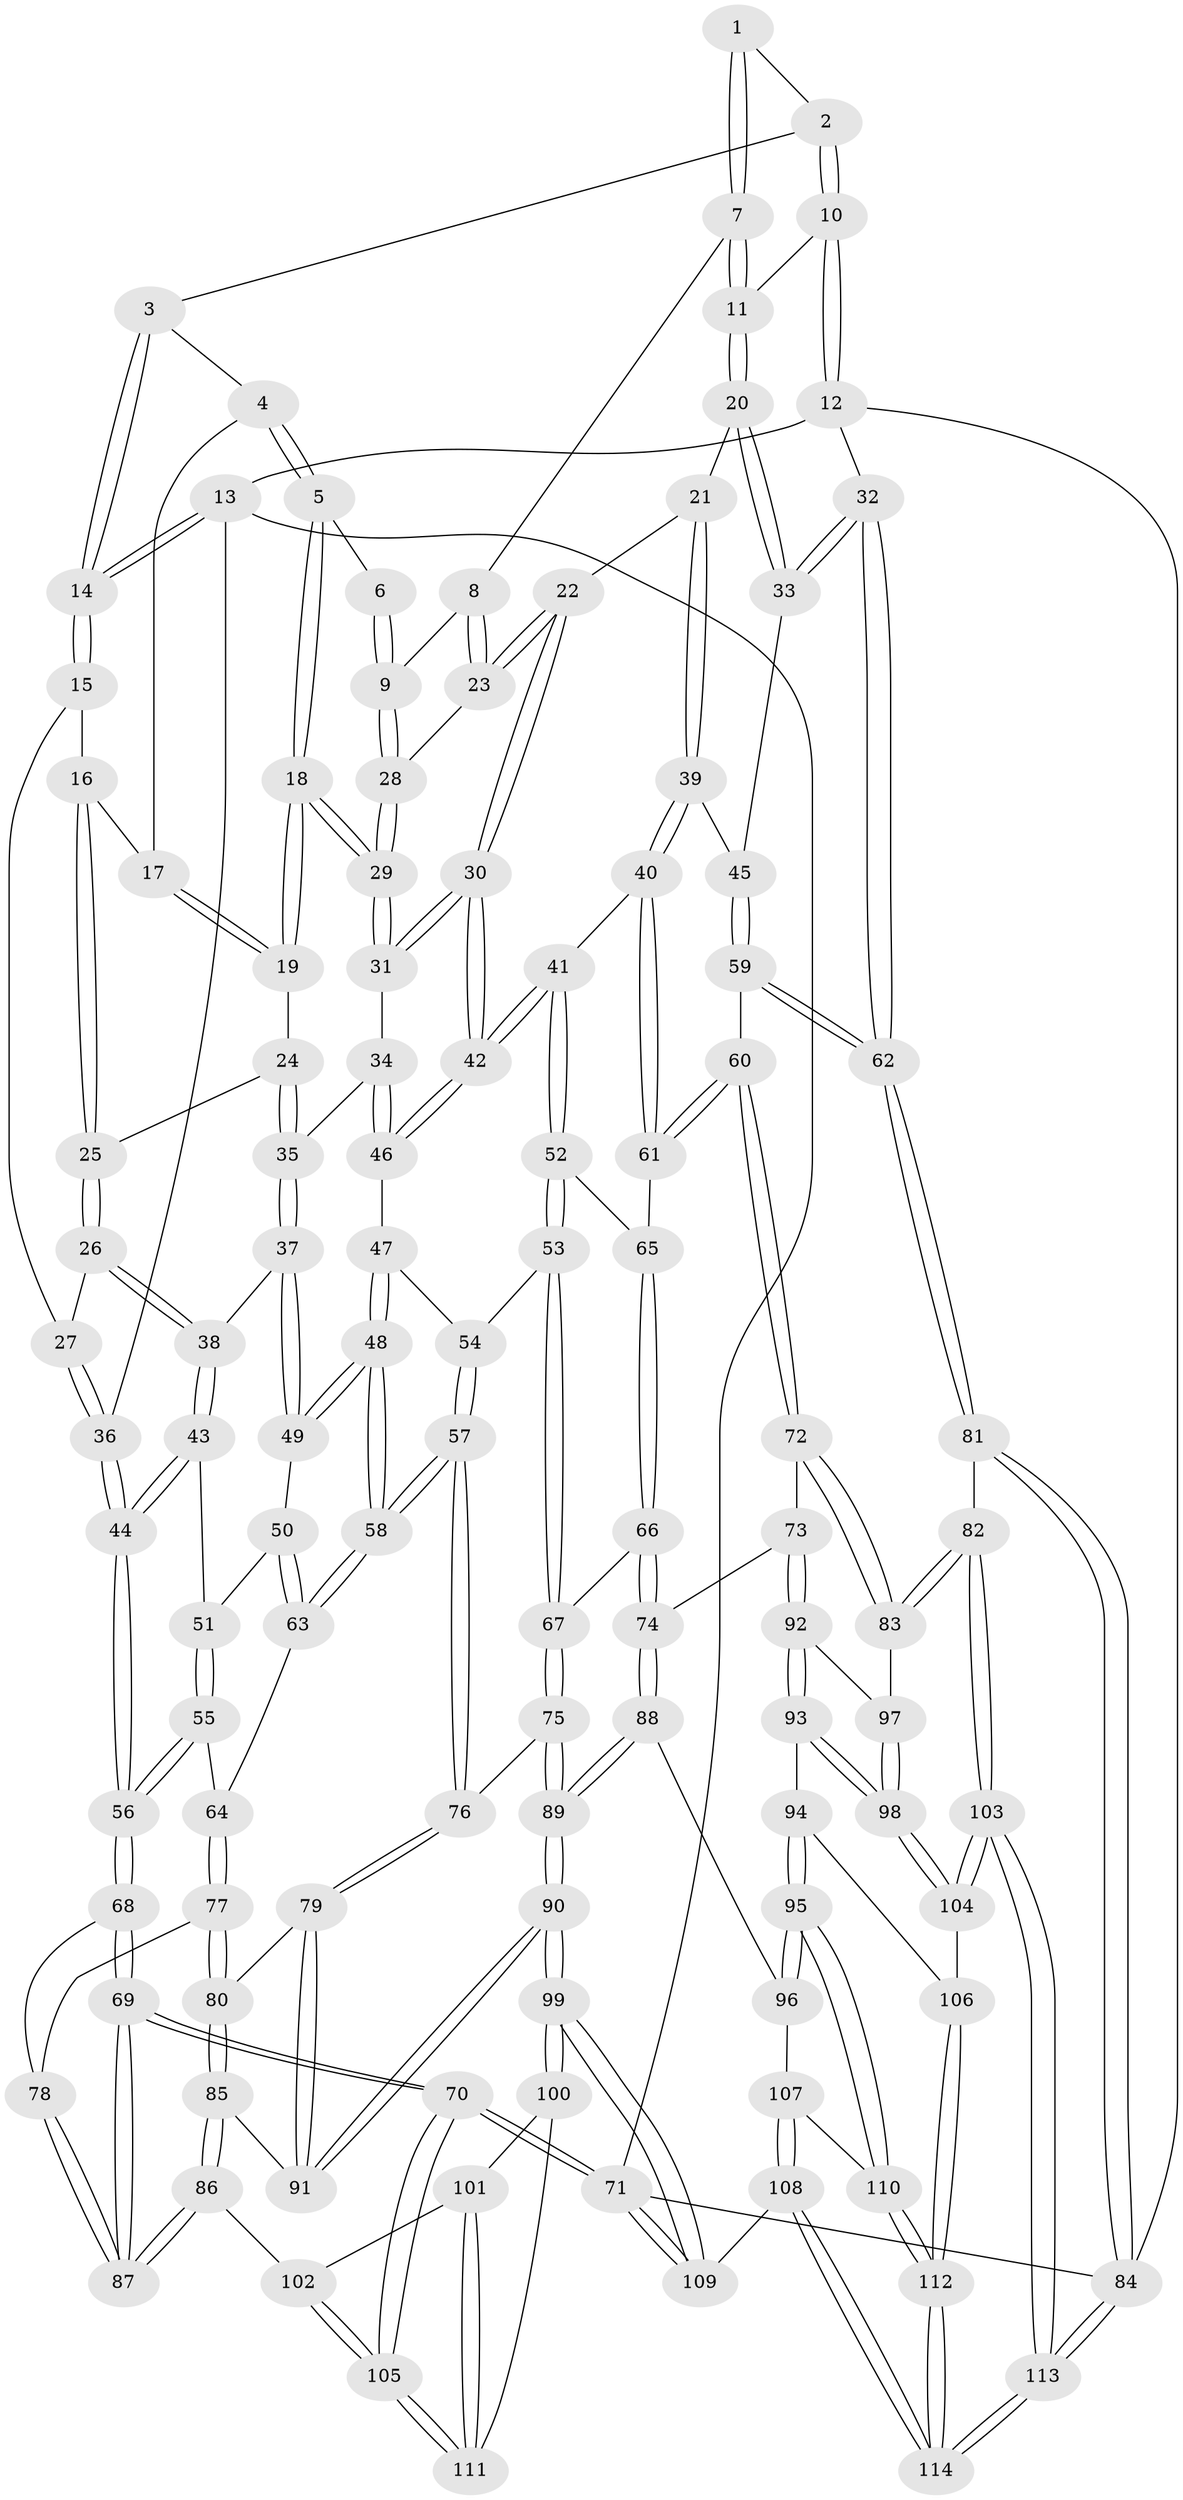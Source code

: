 // Generated by graph-tools (version 1.1) at 2025/11/02/27/25 16:11:55]
// undirected, 114 vertices, 282 edges
graph export_dot {
graph [start="1"]
  node [color=gray90,style=filled];
  1 [pos="+0.68764747927118+0"];
  2 [pos="+0.7410617614183848+0"];
  3 [pos="+0.3996654157004618+0"];
  4 [pos="+0.3995534376683732+0"];
  5 [pos="+0.491719942052711+0.0496614492186345"];
  6 [pos="+0.6768361698491405+0"];
  7 [pos="+0.7108824114624274+0.04688421186142495"];
  8 [pos="+0.688431584529111+0.09032766058509763"];
  9 [pos="+0.591237498831037+0.09413188579467682"];
  10 [pos="+1+0"];
  11 [pos="+0.8008504387106231+0.11742756720062468"];
  12 [pos="+1+0"];
  13 [pos="+0+0"];
  14 [pos="+0+0"];
  15 [pos="+0.0034524796805072188+0"];
  16 [pos="+0.14736412222446996+0.05999167908816085"];
  17 [pos="+0.31823150230466735+0"];
  18 [pos="+0.5089427065731484+0.10952605221563876"];
  19 [pos="+0.30196061192888857+0.11803048479253159"];
  20 [pos="+0.8070112944007386+0.18567305586894586"];
  21 [pos="+0.7527464386866306+0.1859505458723136"];
  22 [pos="+0.7215825520007988+0.17650390097042012"];
  23 [pos="+0.6997342030209377+0.13946585286939023"];
  24 [pos="+0.30031136064554476+0.12090274825063282"];
  25 [pos="+0.1919878061908203+0.14563125459682275"];
  26 [pos="+0.1612214705930148+0.2046696339169233"];
  27 [pos="+0.09471230350412695+0.17215808650118075"];
  28 [pos="+0.5895729663809766+0.09540975618156829"];
  29 [pos="+0.5227132896444019+0.13033653845897433"];
  30 [pos="+0.551157213961709+0.21026463463635586"];
  31 [pos="+0.5247550914563482+0.16491215998370487"];
  32 [pos="+1+0.20038193962488987"];
  33 [pos="+0.8741691926532231+0.24263701718199712"];
  34 [pos="+0.35874644611487216+0.22933357905755547"];
  35 [pos="+0.3475865433719746+0.22708404071772265"];
  36 [pos="+0+0.18049944105478402"];
  37 [pos="+0.27408305754623735+0.29526869660909405"];
  38 [pos="+0.1603423803564558+0.2477827704593311"];
  39 [pos="+0.64346196554207+0.32452518344931963"];
  40 [pos="+0.6192510567975632+0.3328010304223348"];
  41 [pos="+0.5700807912717359+0.32452661507474106"];
  42 [pos="+0.561986681597408+0.31223960021734337"];
  43 [pos="+0.11393014892426272+0.2950192177336962"];
  44 [pos="+0+0.32998577231614074"];
  45 [pos="+0.826587233955192+0.32014865388160296"];
  46 [pos="+0.42246139392467663+0.3285639440696862"];
  47 [pos="+0.4086416035006848+0.3454063187665027"];
  48 [pos="+0.34249484755527965+0.37911972623344076"];
  49 [pos="+0.2795378182001136+0.32015423269679294"];
  50 [pos="+0.22992353992711081+0.38955273186159306"];
  51 [pos="+0.12251919041132758+0.3181223779779743"];
  52 [pos="+0.5483162600080442+0.40493108520151244"];
  53 [pos="+0.5116822990886348+0.48077268012158214"];
  54 [pos="+0.4247208582025871+0.3888336828484477"];
  55 [pos="+0.1381201194617061+0.4590595807521415"];
  56 [pos="+0+0.4040439082263343"];
  57 [pos="+0.3522575720064222+0.5236084044014567"];
  58 [pos="+0.3376995020750811+0.5104534264739217"];
  59 [pos="+0.8082231169170817+0.48151040084616714"];
  60 [pos="+0.7938167878733471+0.48929978312967004"];
  61 [pos="+0.7255116684908085+0.45752047396838474"];
  62 [pos="+1+0.5858459345185972"];
  63 [pos="+0.21307537111176844+0.4846445042380725"];
  64 [pos="+0.17504350688166667+0.49533559227049045"];
  65 [pos="+0.6598816006023073+0.4724239464917816"];
  66 [pos="+0.5447884059021563+0.5789685465358781"];
  67 [pos="+0.489120407316554+0.5587761034075528"];
  68 [pos="+0+0.4366223477361313"];
  69 [pos="+0+0.7649428493320477"];
  70 [pos="+0+1"];
  71 [pos="+0+1"];
  72 [pos="+0.7225462644868241+0.6217903815103429"];
  73 [pos="+0.6776025093946048+0.6579928833909252"];
  74 [pos="+0.6760226915136648+0.6580752658800162"];
  75 [pos="+0.43723170519241183+0.578556580695151"];
  76 [pos="+0.3987450005001813+0.5724315909648455"];
  77 [pos="+0.13555049841034655+0.5774985066615183"];
  78 [pos="+0.11100709850186986+0.5811136813486808"];
  79 [pos="+0.3004485969287632+0.6642661157776483"];
  80 [pos="+0.1660953807746413+0.6347914988274576"];
  81 [pos="+1+0.6235909683734033"];
  82 [pos="+1+0.6948018911254639"];
  83 [pos="+0.9619664465951179+0.7059001085161067"];
  84 [pos="+1+1"];
  85 [pos="+0.13020063551511507+0.753696004025022"];
  86 [pos="+0.12167215508337922+0.7653910619187132"];
  87 [pos="+0+0.7318663592575919"];
  88 [pos="+0.5766127804153914+0.7996085783272351"];
  89 [pos="+0.46672811680825727+0.8293290421787243"];
  90 [pos="+0.35565068499280117+0.9728688915181836"];
  91 [pos="+0.29150862762215746+0.7255701891187387"];
  92 [pos="+0.7415629034627188+0.7519432477377073"];
  93 [pos="+0.7410165767263891+0.7716860803348029"];
  94 [pos="+0.7272626604422135+0.8326090727019477"];
  95 [pos="+0.68073038666598+0.879376281938693"];
  96 [pos="+0.5780051807364666+0.8009860837797066"];
  97 [pos="+0.8564619676074341+0.765474133128759"];
  98 [pos="+0.8378795675555272+0.860379789862699"];
  99 [pos="+0.35487650172464347+0.975076231008207"];
  100 [pos="+0.23739289032728117+0.9145661382360716"];
  101 [pos="+0.15539260736802507+0.8234056318944812"];
  102 [pos="+0.12985336415580062+0.7846214327286161"];
  103 [pos="+0.9076780918339719+0.9188940686504692"];
  104 [pos="+0.8385526778611313+0.8706784559543518"];
  105 [pos="+0+0.9599951551566253"];
  106 [pos="+0.8019231814697708+0.8810333603895226"];
  107 [pos="+0.59762618243426+0.8923582838902985"];
  108 [pos="+0.41160764778675835+1"];
  109 [pos="+0.38825723635305964+1"];
  110 [pos="+0.6837389062768658+0.9696051036517473"];
  111 [pos="+0+0.9573152572031196"];
  112 [pos="+0.6917944852337896+1"];
  113 [pos="+1+1"];
  114 [pos="+0.6714767946029413+1"];
  1 -- 2;
  1 -- 7;
  1 -- 7;
  2 -- 3;
  2 -- 10;
  2 -- 10;
  3 -- 4;
  3 -- 14;
  3 -- 14;
  4 -- 5;
  4 -- 5;
  4 -- 17;
  5 -- 6;
  5 -- 18;
  5 -- 18;
  6 -- 9;
  6 -- 9;
  7 -- 8;
  7 -- 11;
  7 -- 11;
  8 -- 9;
  8 -- 23;
  8 -- 23;
  9 -- 28;
  9 -- 28;
  10 -- 11;
  10 -- 12;
  10 -- 12;
  11 -- 20;
  11 -- 20;
  12 -- 13;
  12 -- 32;
  12 -- 84;
  13 -- 14;
  13 -- 14;
  13 -- 36;
  13 -- 71;
  14 -- 15;
  14 -- 15;
  15 -- 16;
  15 -- 27;
  16 -- 17;
  16 -- 25;
  16 -- 25;
  17 -- 19;
  17 -- 19;
  18 -- 19;
  18 -- 19;
  18 -- 29;
  18 -- 29;
  19 -- 24;
  20 -- 21;
  20 -- 33;
  20 -- 33;
  21 -- 22;
  21 -- 39;
  21 -- 39;
  22 -- 23;
  22 -- 23;
  22 -- 30;
  22 -- 30;
  23 -- 28;
  24 -- 25;
  24 -- 35;
  24 -- 35;
  25 -- 26;
  25 -- 26;
  26 -- 27;
  26 -- 38;
  26 -- 38;
  27 -- 36;
  27 -- 36;
  28 -- 29;
  28 -- 29;
  29 -- 31;
  29 -- 31;
  30 -- 31;
  30 -- 31;
  30 -- 42;
  30 -- 42;
  31 -- 34;
  32 -- 33;
  32 -- 33;
  32 -- 62;
  32 -- 62;
  33 -- 45;
  34 -- 35;
  34 -- 46;
  34 -- 46;
  35 -- 37;
  35 -- 37;
  36 -- 44;
  36 -- 44;
  37 -- 38;
  37 -- 49;
  37 -- 49;
  38 -- 43;
  38 -- 43;
  39 -- 40;
  39 -- 40;
  39 -- 45;
  40 -- 41;
  40 -- 61;
  40 -- 61;
  41 -- 42;
  41 -- 42;
  41 -- 52;
  41 -- 52;
  42 -- 46;
  42 -- 46;
  43 -- 44;
  43 -- 44;
  43 -- 51;
  44 -- 56;
  44 -- 56;
  45 -- 59;
  45 -- 59;
  46 -- 47;
  47 -- 48;
  47 -- 48;
  47 -- 54;
  48 -- 49;
  48 -- 49;
  48 -- 58;
  48 -- 58;
  49 -- 50;
  50 -- 51;
  50 -- 63;
  50 -- 63;
  51 -- 55;
  51 -- 55;
  52 -- 53;
  52 -- 53;
  52 -- 65;
  53 -- 54;
  53 -- 67;
  53 -- 67;
  54 -- 57;
  54 -- 57;
  55 -- 56;
  55 -- 56;
  55 -- 64;
  56 -- 68;
  56 -- 68;
  57 -- 58;
  57 -- 58;
  57 -- 76;
  57 -- 76;
  58 -- 63;
  58 -- 63;
  59 -- 60;
  59 -- 62;
  59 -- 62;
  60 -- 61;
  60 -- 61;
  60 -- 72;
  60 -- 72;
  61 -- 65;
  62 -- 81;
  62 -- 81;
  63 -- 64;
  64 -- 77;
  64 -- 77;
  65 -- 66;
  65 -- 66;
  66 -- 67;
  66 -- 74;
  66 -- 74;
  67 -- 75;
  67 -- 75;
  68 -- 69;
  68 -- 69;
  68 -- 78;
  69 -- 70;
  69 -- 70;
  69 -- 87;
  69 -- 87;
  70 -- 71;
  70 -- 71;
  70 -- 105;
  70 -- 105;
  71 -- 109;
  71 -- 109;
  71 -- 84;
  72 -- 73;
  72 -- 83;
  72 -- 83;
  73 -- 74;
  73 -- 92;
  73 -- 92;
  74 -- 88;
  74 -- 88;
  75 -- 76;
  75 -- 89;
  75 -- 89;
  76 -- 79;
  76 -- 79;
  77 -- 78;
  77 -- 80;
  77 -- 80;
  78 -- 87;
  78 -- 87;
  79 -- 80;
  79 -- 91;
  79 -- 91;
  80 -- 85;
  80 -- 85;
  81 -- 82;
  81 -- 84;
  81 -- 84;
  82 -- 83;
  82 -- 83;
  82 -- 103;
  82 -- 103;
  83 -- 97;
  84 -- 113;
  84 -- 113;
  85 -- 86;
  85 -- 86;
  85 -- 91;
  86 -- 87;
  86 -- 87;
  86 -- 102;
  88 -- 89;
  88 -- 89;
  88 -- 96;
  89 -- 90;
  89 -- 90;
  90 -- 91;
  90 -- 91;
  90 -- 99;
  90 -- 99;
  92 -- 93;
  92 -- 93;
  92 -- 97;
  93 -- 94;
  93 -- 98;
  93 -- 98;
  94 -- 95;
  94 -- 95;
  94 -- 106;
  95 -- 96;
  95 -- 96;
  95 -- 110;
  95 -- 110;
  96 -- 107;
  97 -- 98;
  97 -- 98;
  98 -- 104;
  98 -- 104;
  99 -- 100;
  99 -- 100;
  99 -- 109;
  99 -- 109;
  100 -- 101;
  100 -- 111;
  101 -- 102;
  101 -- 111;
  101 -- 111;
  102 -- 105;
  102 -- 105;
  103 -- 104;
  103 -- 104;
  103 -- 113;
  103 -- 113;
  104 -- 106;
  105 -- 111;
  105 -- 111;
  106 -- 112;
  106 -- 112;
  107 -- 108;
  107 -- 108;
  107 -- 110;
  108 -- 109;
  108 -- 114;
  108 -- 114;
  110 -- 112;
  110 -- 112;
  112 -- 114;
  112 -- 114;
  113 -- 114;
  113 -- 114;
}
